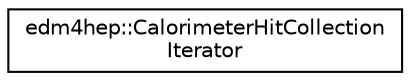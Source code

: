 digraph "Graphical Class Hierarchy"
{
 // LATEX_PDF_SIZE
  edge [fontname="Helvetica",fontsize="10",labelfontname="Helvetica",labelfontsize="10"];
  node [fontname="Helvetica",fontsize="10",shape=record];
  rankdir="LR";
  Node0 [label="edm4hep::CalorimeterHitCollection\lIterator",height=0.2,width=0.4,color="black", fillcolor="white", style="filled",URL="$classedm4hep_1_1_calorimeter_hit_collection_iterator.html",tooltip=" "];
}
